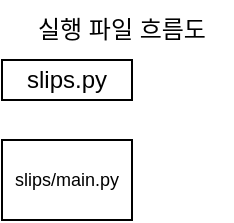 <mxfile version="26.3.0">
  <diagram name="페이지-1" id="eYFjEQ_SGDMebnN7X5Bi">
    <mxGraphModel dx="778" dy="418" grid="1" gridSize="10" guides="1" tooltips="1" connect="1" arrows="1" fold="1" page="1" pageScale="1" pageWidth="827" pageHeight="1169" math="0" shadow="0">
      <root>
        <mxCell id="0" />
        <mxCell id="1" parent="0" />
        <mxCell id="2xSnnoKByyNW5rkiuB8Y-1" value="실행 파일 흐름도" style="text;html=1;align=center;verticalAlign=middle;whiteSpace=wrap;rounded=0;" vertex="1" parent="1">
          <mxGeometry x="20" y="10" width="110" height="30" as="geometry" />
        </mxCell>
        <mxCell id="2xSnnoKByyNW5rkiuB8Y-2" value="slips.py" style="rounded=0;html=1;whiteSpace=wrap;" vertex="1" parent="1">
          <mxGeometry x="15" y="40" width="65" height="20" as="geometry" />
        </mxCell>
        <mxCell id="2xSnnoKByyNW5rkiuB8Y-4" value="slips/main.py" style="rounded=0;html=1;whiteSpace=wrap;fontSize=9;" vertex="1" parent="1">
          <mxGeometry x="15" y="80" width="65" height="40" as="geometry" />
        </mxCell>
      </root>
    </mxGraphModel>
  </diagram>
</mxfile>
